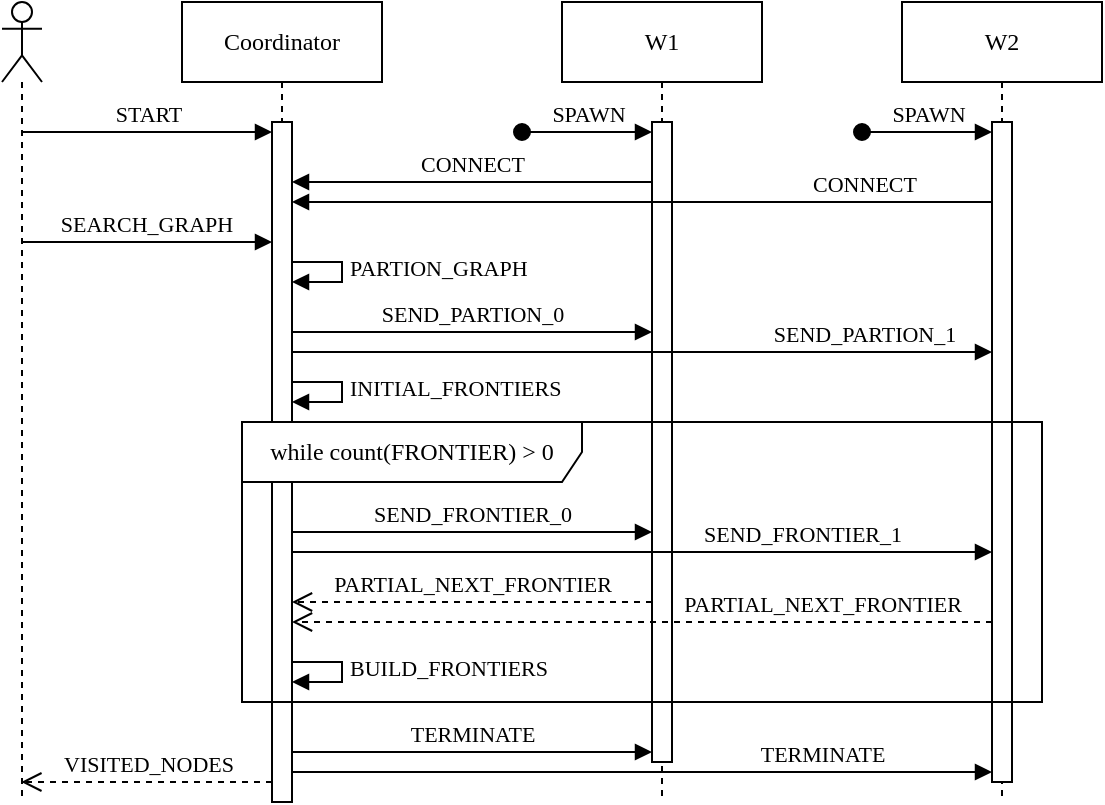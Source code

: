 <mxfile version="26.2.12">
  <diagram name="Page-1" id="n6beaWOg02P2D31EHl8Q">
    <mxGraphModel dx="1190" dy="626" grid="1" gridSize="10" guides="1" tooltips="1" connect="1" arrows="1" fold="1" page="1" pageScale="1" pageWidth="827" pageHeight="1169" math="0" shadow="0">
      <root>
        <mxCell id="0" />
        <mxCell id="1" parent="0" />
        <mxCell id="SGS3YfIMiVyTnCJ-oeVh-32" value="BUILD_FRONTIERS" style="html=1;align=left;spacingLeft=2;endArrow=block;rounded=0;edgeStyle=orthogonalEdgeStyle;curved=0;rounded=0;fontFamily=latex;fontSource=http%3A%2F%2Fsourceforge.net%2Fprojects%2Fcm-unicode%2Ffiles%2FOldFiles%2Fcm-unicode-fix-0.6.3.tar.bz2%2Fdownload;" edge="1" parent="1">
          <mxGeometry relative="1" as="geometry">
            <mxPoint x="260" y="410" as="sourcePoint" />
            <Array as="points">
              <mxPoint x="290" y="410" />
              <mxPoint x="290" y="420" />
            </Array>
            <mxPoint x="265" y="420.0" as="targetPoint" />
            <mxPoint as="offset" />
          </mxGeometry>
        </mxCell>
        <mxCell id="SGS3YfIMiVyTnCJ-oeVh-2" value="W1" style="shape=umlLifeline;perimeter=lifelinePerimeter;whiteSpace=wrap;html=1;container=1;dropTarget=0;collapsible=0;recursiveResize=0;outlineConnect=0;portConstraint=eastwest;newEdgeStyle={&quot;edgeStyle&quot;:&quot;elbowEdgeStyle&quot;,&quot;elbow&quot;:&quot;vertical&quot;,&quot;curved&quot;:0,&quot;rounded&quot;:0};fontFamily=latex;fontSource=http%3A%2F%2Fsourceforge.net%2Fprojects%2Fcm-unicode%2Ffiles%2FOldFiles%2Fcm-unicode-fix-0.6.3.tar.bz2%2Fdownload;" vertex="1" parent="1">
          <mxGeometry x="400" y="80" width="100" height="400" as="geometry" />
        </mxCell>
        <mxCell id="SGS3YfIMiVyTnCJ-oeVh-13" value="" style="html=1;points=[[0,0,0,0,5],[0,1,0,0,-5],[1,0,0,0,5],[1,1,0,0,-5]];perimeter=orthogonalPerimeter;outlineConnect=0;targetShapes=umlLifeline;portConstraint=eastwest;newEdgeStyle={&quot;curved&quot;:0,&quot;rounded&quot;:0};fontFamily=latex;fontSource=http%3A%2F%2Fsourceforge.net%2Fprojects%2Fcm-unicode%2Ffiles%2FOldFiles%2Fcm-unicode-fix-0.6.3.tar.bz2%2Fdownload;" vertex="1" parent="SGS3YfIMiVyTnCJ-oeVh-2">
          <mxGeometry x="45" y="60" width="10" height="320" as="geometry" />
        </mxCell>
        <mxCell id="SGS3YfIMiVyTnCJ-oeVh-3" value="W2" style="shape=umlLifeline;perimeter=lifelinePerimeter;whiteSpace=wrap;html=1;container=1;dropTarget=0;collapsible=0;recursiveResize=0;outlineConnect=0;portConstraint=eastwest;newEdgeStyle={&quot;edgeStyle&quot;:&quot;elbowEdgeStyle&quot;,&quot;elbow&quot;:&quot;vertical&quot;,&quot;curved&quot;:0,&quot;rounded&quot;:0};fontFamily=latex;fontSource=http%3A%2F%2Fsourceforge.net%2Fprojects%2Fcm-unicode%2Ffiles%2FOldFiles%2Fcm-unicode-fix-0.6.3.tar.bz2%2Fdownload;" vertex="1" parent="1">
          <mxGeometry x="570" y="80" width="100" height="400" as="geometry" />
        </mxCell>
        <mxCell id="SGS3YfIMiVyTnCJ-oeVh-9" value="" style="shape=umlLifeline;perimeter=lifelinePerimeter;whiteSpace=wrap;html=1;container=1;dropTarget=0;collapsible=0;recursiveResize=0;outlineConnect=0;portConstraint=eastwest;newEdgeStyle={&quot;curved&quot;:0,&quot;rounded&quot;:0};participant=umlActor;fontFamily=latex;fontSource=http%3A%2F%2Fsourceforge.net%2Fprojects%2Fcm-unicode%2Ffiles%2FOldFiles%2Fcm-unicode-fix-0.6.3.tar.bz2%2Fdownload;" vertex="1" parent="1">
          <mxGeometry x="120" y="80" width="20" height="400" as="geometry" />
        </mxCell>
        <mxCell id="SGS3YfIMiVyTnCJ-oeVh-10" value="SEARCH_GRAPH" style="html=1;verticalAlign=bottom;endArrow=block;curved=0;rounded=0;fontFamily=latex;fontSource=http%3A%2F%2Fsourceforge.net%2Fprojects%2Fcm-unicode%2Ffiles%2FOldFiles%2Fcm-unicode-fix-0.6.3.tar.bz2%2Fdownload;" edge="1" parent="1">
          <mxGeometry width="80" relative="1" as="geometry">
            <mxPoint x="129.667" y="200.0" as="sourcePoint" />
            <mxPoint x="255" y="200.0" as="targetPoint" />
          </mxGeometry>
        </mxCell>
        <mxCell id="SGS3YfIMiVyTnCJ-oeVh-12" value="START" style="html=1;verticalAlign=bottom;endArrow=block;curved=0;rounded=0;entryX=0;entryY=0;entryDx=0;entryDy=5;entryPerimeter=0;fontFamily=latex;fontSource=http%3A%2F%2Fsourceforge.net%2Fprojects%2Fcm-unicode%2Ffiles%2FOldFiles%2Fcm-unicode-fix-0.6.3.tar.bz2%2Fdownload;" edge="1" parent="1" source="SGS3YfIMiVyTnCJ-oeVh-9" target="SGS3YfIMiVyTnCJ-oeVh-7">
          <mxGeometry width="80" relative="1" as="geometry">
            <mxPoint x="140" y="150" as="sourcePoint" />
            <mxPoint x="220" y="150" as="targetPoint" />
          </mxGeometry>
        </mxCell>
        <mxCell id="SGS3YfIMiVyTnCJ-oeVh-14" value="CONNECT" style="html=1;verticalAlign=bottom;endArrow=block;curved=0;rounded=0;fontFamily=latex;fontSource=http%3A%2F%2Fsourceforge.net%2Fprojects%2Fcm-unicode%2Ffiles%2FOldFiles%2Fcm-unicode-fix-0.6.3.tar.bz2%2Fdownload;" edge="1" parent="1">
          <mxGeometry width="80" relative="1" as="geometry">
            <mxPoint x="445" y="170" as="sourcePoint" />
            <mxPoint x="265" y="170" as="targetPoint" />
          </mxGeometry>
        </mxCell>
        <mxCell id="SGS3YfIMiVyTnCJ-oeVh-15" value="SPAWN" style="html=1;verticalAlign=bottom;startArrow=oval;startFill=1;endArrow=block;startSize=8;curved=0;rounded=0;entryX=0;entryY=0;entryDx=0;entryDy=5;entryPerimeter=0;fontFamily=latex;fontSource=http%3A%2F%2Fsourceforge.net%2Fprojects%2Fcm-unicode%2Ffiles%2FOldFiles%2Fcm-unicode-fix-0.6.3.tar.bz2%2Fdownload;" edge="1" parent="1" target="SGS3YfIMiVyTnCJ-oeVh-13">
          <mxGeometry width="60" relative="1" as="geometry">
            <mxPoint x="380" y="145" as="sourcePoint" />
            <mxPoint x="440" y="160" as="targetPoint" />
          </mxGeometry>
        </mxCell>
        <mxCell id="SGS3YfIMiVyTnCJ-oeVh-19" value="SEND_PARTION_0" style="html=1;verticalAlign=bottom;endArrow=block;curved=0;rounded=0;fontFamily=latex;fontSource=http%3A%2F%2Fsourceforge.net%2Fprojects%2Fcm-unicode%2Ffiles%2FOldFiles%2Fcm-unicode-fix-0.6.3.tar.bz2%2Fdownload;" edge="1" parent="1">
          <mxGeometry relative="1" as="geometry">
            <mxPoint x="265" y="245.0" as="sourcePoint" />
            <mxPoint x="445" y="245.0" as="targetPoint" />
          </mxGeometry>
        </mxCell>
        <mxCell id="SGS3YfIMiVyTnCJ-oeVh-21" value="SEND_PARTION_1" style="html=1;verticalAlign=bottom;endArrow=block;curved=0;rounded=0;fontFamily=latex;fontSource=http%3A%2F%2Fsourceforge.net%2Fprojects%2Fcm-unicode%2Ffiles%2FOldFiles%2Fcm-unicode-fix-0.6.3.tar.bz2%2Fdownload;" edge="1" parent="1">
          <mxGeometry x="0.633" relative="1" as="geometry">
            <mxPoint x="265" y="255.0" as="sourcePoint" />
            <mxPoint x="615" y="255.0" as="targetPoint" />
            <mxPoint as="offset" />
          </mxGeometry>
        </mxCell>
        <mxCell id="SGS3YfIMiVyTnCJ-oeVh-22" value="" style="html=1;points=[[0,0,0,0,5],[0,1,0,0,-5],[1,0,0,0,5],[1,1,0,0,-5]];perimeter=orthogonalPerimeter;outlineConnect=0;targetShapes=umlLifeline;portConstraint=eastwest;newEdgeStyle={&quot;curved&quot;:0,&quot;rounded&quot;:0};fontFamily=latex;fontSource=http%3A%2F%2Fsourceforge.net%2Fprojects%2Fcm-unicode%2Ffiles%2FOldFiles%2Fcm-unicode-fix-0.6.3.tar.bz2%2Fdownload;" vertex="1" parent="1">
          <mxGeometry x="615" y="140" width="10" height="330" as="geometry" />
        </mxCell>
        <mxCell id="SGS3YfIMiVyTnCJ-oeVh-23" value="SPAWN" style="html=1;verticalAlign=bottom;startArrow=oval;startFill=1;endArrow=block;startSize=8;curved=0;rounded=0;entryX=0;entryY=0;entryDx=0;entryDy=5;entryPerimeter=0;fontFamily=latex;fontSource=http%3A%2F%2Fsourceforge.net%2Fprojects%2Fcm-unicode%2Ffiles%2FOldFiles%2Fcm-unicode-fix-0.6.3.tar.bz2%2Fdownload;" edge="1" parent="1" target="SGS3YfIMiVyTnCJ-oeVh-22">
          <mxGeometry width="60" relative="1" as="geometry">
            <mxPoint x="550" y="145" as="sourcePoint" />
            <mxPoint x="565" y="145" as="targetPoint" />
          </mxGeometry>
        </mxCell>
        <mxCell id="SGS3YfIMiVyTnCJ-oeVh-25" value="INITIAL_FRONTIERS" style="html=1;align=left;spacingLeft=2;endArrow=block;rounded=0;edgeStyle=orthogonalEdgeStyle;curved=0;rounded=0;fontFamily=latex;fontSource=http%3A%2F%2Fsourceforge.net%2Fprojects%2Fcm-unicode%2Ffiles%2FOldFiles%2Fcm-unicode-fix-0.6.3.tar.bz2%2Fdownload;" edge="1" parent="1">
          <mxGeometry relative="1" as="geometry">
            <mxPoint x="260" y="270" as="sourcePoint" />
            <Array as="points">
              <mxPoint x="290" y="270" />
              <mxPoint x="290" y="280" />
            </Array>
            <mxPoint x="265" y="280.0" as="targetPoint" />
            <mxPoint as="offset" />
          </mxGeometry>
        </mxCell>
        <mxCell id="SGS3YfIMiVyTnCJ-oeVh-24" value="CONNECT" style="html=1;verticalAlign=bottom;endArrow=block;curved=0;rounded=0;fontFamily=latex;fontSource=http%3A%2F%2Fsourceforge.net%2Fprojects%2Fcm-unicode%2Ffiles%2FOldFiles%2Fcm-unicode-fix-0.6.3.tar.bz2%2Fdownload;" edge="1" parent="1" source="SGS3YfIMiVyTnCJ-oeVh-22">
          <mxGeometry x="-0.633" width="80" relative="1" as="geometry">
            <mxPoint x="565" y="180" as="sourcePoint" />
            <mxPoint x="265" y="180" as="targetPoint" />
            <mxPoint as="offset" />
          </mxGeometry>
        </mxCell>
        <mxCell id="SGS3YfIMiVyTnCJ-oeVh-1" value="Coordinator" style="shape=umlLifeline;perimeter=lifelinePerimeter;whiteSpace=wrap;html=1;container=1;dropTarget=0;collapsible=0;recursiveResize=0;outlineConnect=0;portConstraint=eastwest;newEdgeStyle={&quot;edgeStyle&quot;:&quot;elbowEdgeStyle&quot;,&quot;elbow&quot;:&quot;vertical&quot;,&quot;curved&quot;:0,&quot;rounded&quot;:0};fontFamily=latex;fontSource=http%3A%2F%2Fsourceforge.net%2Fprojects%2Fcm-unicode%2Ffiles%2FOldFiles%2Fcm-unicode-fix-0.6.3.tar.bz2%2Fdownload;" vertex="1" parent="1">
          <mxGeometry x="210" y="80" width="100" height="400" as="geometry" />
        </mxCell>
        <mxCell id="SGS3YfIMiVyTnCJ-oeVh-6" value="PARTION_GRAPH" style="html=1;align=left;spacingLeft=2;endArrow=block;rounded=0;edgeStyle=orthogonalEdgeStyle;curved=0;rounded=0;fontFamily=latex;fontSource=http%3A%2F%2Fsourceforge.net%2Fprojects%2Fcm-unicode%2Ffiles%2FOldFiles%2Fcm-unicode-fix-0.6.3.tar.bz2%2Fdownload;" edge="1" target="SGS3YfIMiVyTnCJ-oeVh-7" parent="SGS3YfIMiVyTnCJ-oeVh-1">
          <mxGeometry relative="1" as="geometry">
            <mxPoint x="50" y="130" as="sourcePoint" />
            <Array as="points">
              <mxPoint x="80" y="130" />
              <mxPoint x="80" y="140" />
            </Array>
            <mxPoint x="60" y="160" as="targetPoint" />
            <mxPoint as="offset" />
          </mxGeometry>
        </mxCell>
        <mxCell id="SGS3YfIMiVyTnCJ-oeVh-7" value="" style="html=1;points=[[0,0,0,0,5],[0,1,0,0,-5],[1,0,0,0,5],[1,1,0,0,-5]];perimeter=orthogonalPerimeter;outlineConnect=0;targetShapes=umlLifeline;portConstraint=eastwest;newEdgeStyle={&quot;curved&quot;:0,&quot;rounded&quot;:0};fontFamily=latex;fontSource=http%3A%2F%2Fsourceforge.net%2Fprojects%2Fcm-unicode%2Ffiles%2FOldFiles%2Fcm-unicode-fix-0.6.3.tar.bz2%2Fdownload;" vertex="1" parent="SGS3YfIMiVyTnCJ-oeVh-1">
          <mxGeometry x="45" y="60" width="10" height="340" as="geometry" />
        </mxCell>
        <mxCell id="SGS3YfIMiVyTnCJ-oeVh-26" value="SEND_&lt;span style=&quot;text-align: left;&quot;&gt;FRONTIER_0&lt;/span&gt;" style="html=1;verticalAlign=bottom;endArrow=block;curved=0;rounded=0;fontFamily=latex;fontSource=http%3A%2F%2Fsourceforge.net%2Fprojects%2Fcm-unicode%2Ffiles%2FOldFiles%2Fcm-unicode-fix-0.6.3.tar.bz2%2Fdownload;" edge="1" parent="1">
          <mxGeometry relative="1" as="geometry">
            <mxPoint x="265" y="345.0" as="sourcePoint" />
            <mxPoint x="445" y="345.0" as="targetPoint" />
          </mxGeometry>
        </mxCell>
        <mxCell id="SGS3YfIMiVyTnCJ-oeVh-27" value="SEND_&lt;span style=&quot;text-align: left;&quot;&gt;FRONTIER_1&lt;/span&gt;" style="html=1;verticalAlign=bottom;endArrow=block;curved=0;rounded=0;fontFamily=latex;fontSource=http%3A%2F%2Fsourceforge.net%2Fprojects%2Fcm-unicode%2Ffiles%2FOldFiles%2Fcm-unicode-fix-0.6.3.tar.bz2%2Fdownload;" edge="1" parent="1">
          <mxGeometry x="0.457" relative="1" as="geometry">
            <mxPoint x="265" y="355.0" as="sourcePoint" />
            <mxPoint x="615" y="355.0" as="targetPoint" />
            <mxPoint as="offset" />
          </mxGeometry>
        </mxCell>
        <mxCell id="SGS3YfIMiVyTnCJ-oeVh-29" value="while count(FRONTIER) &amp;gt; 0" style="shape=umlFrame;whiteSpace=wrap;html=1;pointerEvents=0;width=170;height=30;fontFamily=latex;fontSource=http%3A%2F%2Fsourceforge.net%2Fprojects%2Fcm-unicode%2Ffiles%2FOldFiles%2Fcm-unicode-fix-0.6.3.tar.bz2%2Fdownload;" vertex="1" parent="1">
          <mxGeometry x="240" y="290" width="400" height="140" as="geometry" />
        </mxCell>
        <mxCell id="SGS3YfIMiVyTnCJ-oeVh-30" value="PARTIAL_NEXT_FRONTIER" style="html=1;verticalAlign=bottom;endArrow=open;dashed=1;endSize=8;curved=0;rounded=0;fontFamily=latex;fontSource=http%3A%2F%2Fsourceforge.net%2Fprojects%2Fcm-unicode%2Ffiles%2FOldFiles%2Fcm-unicode-fix-0.6.3.tar.bz2%2Fdownload;" edge="1" parent="1">
          <mxGeometry relative="1" as="geometry">
            <mxPoint x="445" y="380.0" as="sourcePoint" />
            <mxPoint x="265" y="380.0" as="targetPoint" />
          </mxGeometry>
        </mxCell>
        <mxCell id="SGS3YfIMiVyTnCJ-oeVh-31" value="PARTIAL_NEXT_FRONTIER" style="html=1;verticalAlign=bottom;endArrow=open;dashed=1;endSize=8;curved=0;rounded=0;fontFamily=latex;fontSource=http%3A%2F%2Fsourceforge.net%2Fprojects%2Fcm-unicode%2Ffiles%2FOldFiles%2Fcm-unicode-fix-0.6.3.tar.bz2%2Fdownload;" edge="1" parent="1">
          <mxGeometry x="-0.514" relative="1" as="geometry">
            <mxPoint x="615" y="390.0" as="sourcePoint" />
            <mxPoint x="265" y="390.0" as="targetPoint" />
            <mxPoint as="offset" />
          </mxGeometry>
        </mxCell>
        <mxCell id="SGS3YfIMiVyTnCJ-oeVh-34" value="TERMINATE" style="html=1;verticalAlign=bottom;endArrow=block;curved=0;rounded=0;fontFamily=latex;fontSource=http%3A%2F%2Fsourceforge.net%2Fprojects%2Fcm-unicode%2Ffiles%2FOldFiles%2Fcm-unicode-fix-0.6.3.tar.bz2%2Fdownload;" edge="1" parent="1">
          <mxGeometry width="80" relative="1" as="geometry">
            <mxPoint x="265" y="455.0" as="sourcePoint" />
            <mxPoint x="445" y="455.0" as="targetPoint" />
          </mxGeometry>
        </mxCell>
        <mxCell id="SGS3YfIMiVyTnCJ-oeVh-35" value="TERMINATE" style="html=1;verticalAlign=bottom;endArrow=block;curved=0;rounded=0;fontFamily=latex;fontSource=http%3A%2F%2Fsourceforge.net%2Fprojects%2Fcm-unicode%2Ffiles%2FOldFiles%2Fcm-unicode-fix-0.6.3.tar.bz2%2Fdownload;" edge="1" parent="1">
          <mxGeometry x="0.514" width="80" relative="1" as="geometry">
            <mxPoint x="265" y="465.0" as="sourcePoint" />
            <mxPoint x="615" y="465" as="targetPoint" />
            <mxPoint as="offset" />
          </mxGeometry>
        </mxCell>
        <mxCell id="SGS3YfIMiVyTnCJ-oeVh-36" value="VISITED_NODES" style="html=1;verticalAlign=bottom;endArrow=open;dashed=1;endSize=8;curved=0;rounded=0;fontFamily=latex;fontSource=http%3A%2F%2Fsourceforge.net%2Fprojects%2Fcm-unicode%2Ffiles%2FOldFiles%2Fcm-unicode-fix-0.6.3.tar.bz2%2Fdownload;" edge="1" parent="1">
          <mxGeometry relative="1" as="geometry">
            <mxPoint x="255" y="470" as="sourcePoint" />
            <mxPoint x="129.667" y="470" as="targetPoint" />
          </mxGeometry>
        </mxCell>
      </root>
    </mxGraphModel>
  </diagram>
</mxfile>
